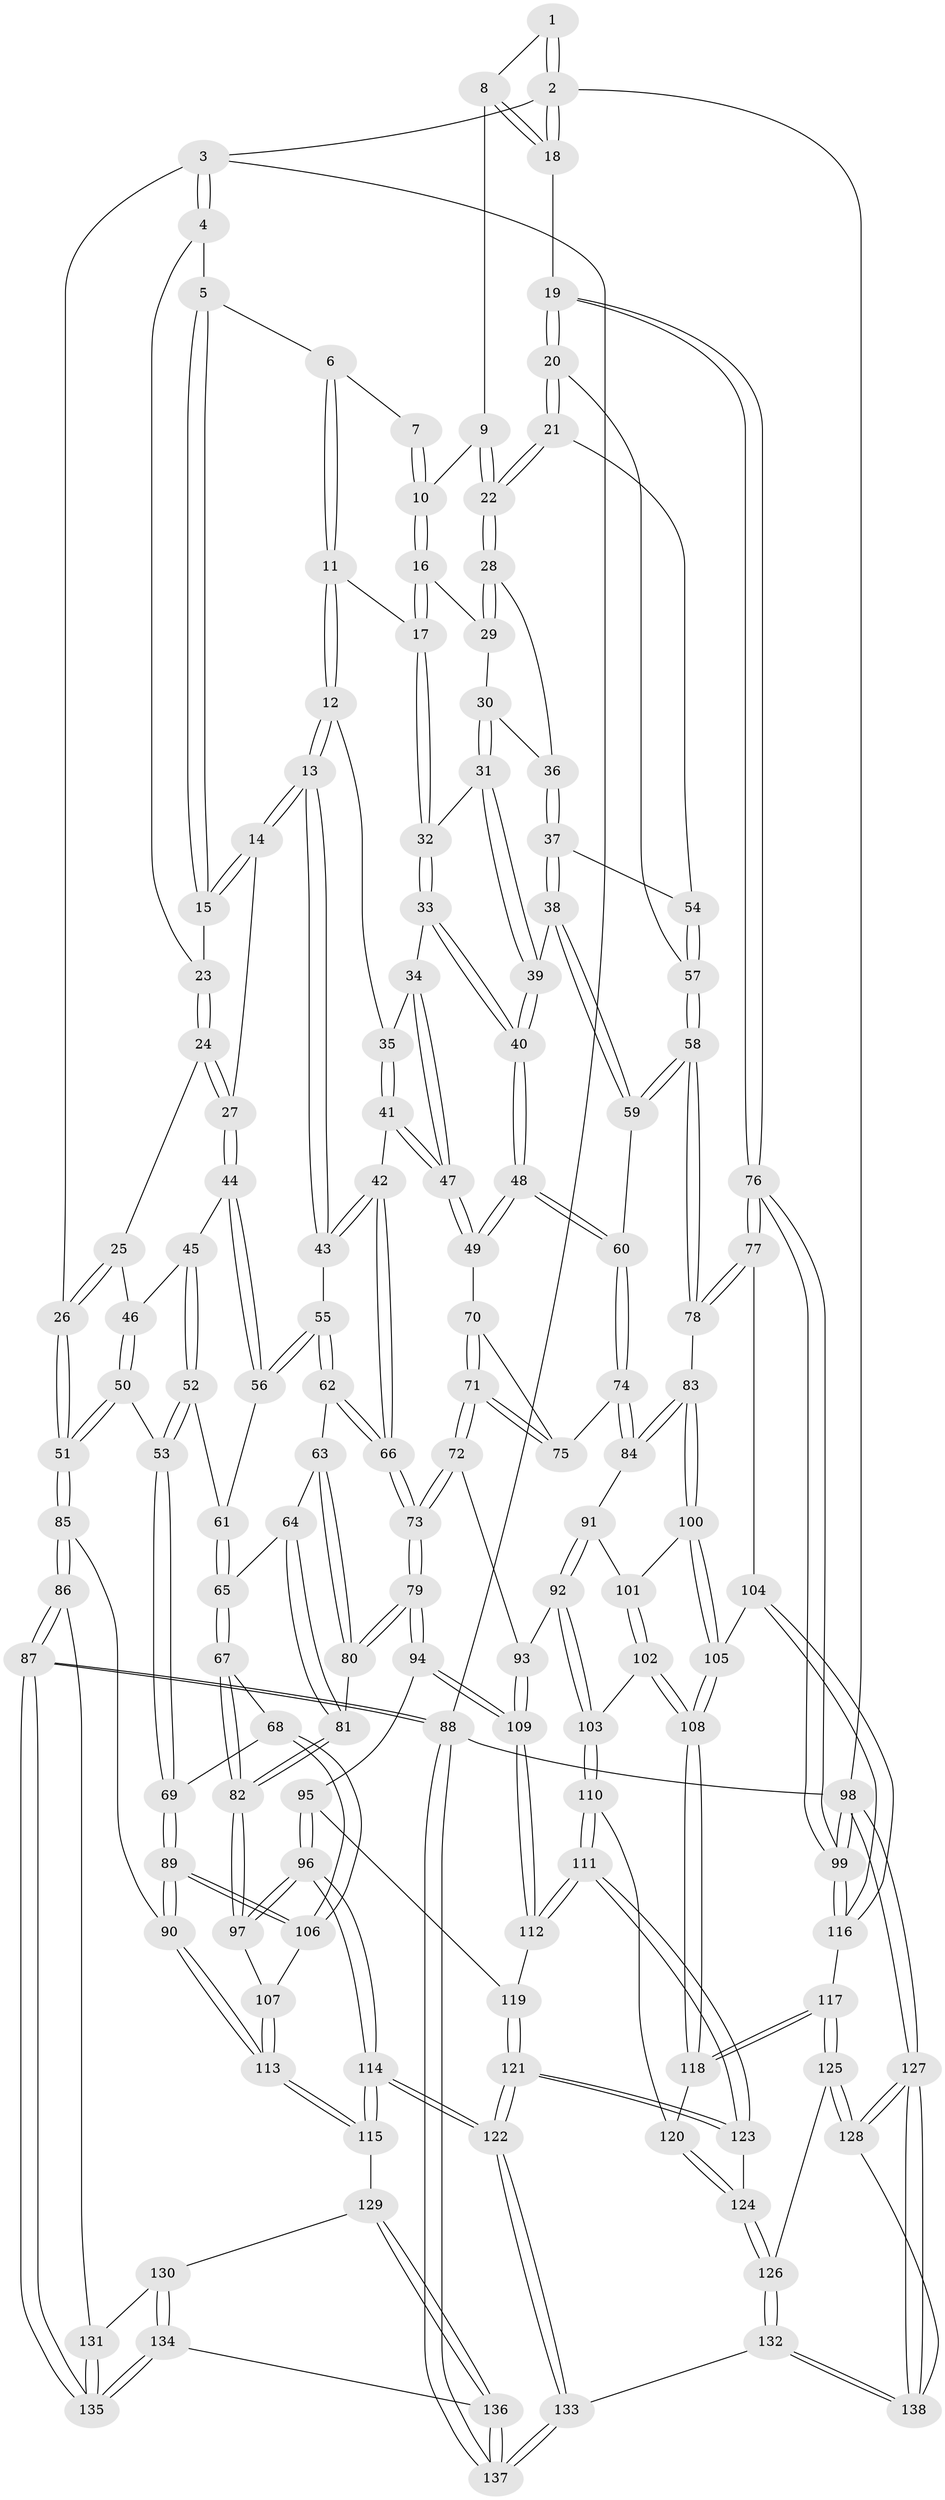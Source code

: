 // Generated by graph-tools (version 1.1) at 2025/51/03/09/25 03:51:10]
// undirected, 138 vertices, 342 edges
graph export_dot {
graph [start="1"]
  node [color=gray90,style=filled];
  1 [pos="+0.971610328389142+0"];
  2 [pos="+1+0"];
  3 [pos="+0+0"];
  4 [pos="+0+0"];
  5 [pos="+0.42371141003367224+0"];
  6 [pos="+0.6208175265927224+0"];
  7 [pos="+0.8080064817553296+0"];
  8 [pos="+0.9195775433662948+0.025020694860884523"];
  9 [pos="+0.9171691906684417+0.03083916643156327"];
  10 [pos="+0.8410051687828288+0.08797484003246513"];
  11 [pos="+0.6285111306825644+0"];
  12 [pos="+0.5209391927371774+0.14586933132998195"];
  13 [pos="+0.4550270535428651+0.18139760620546527"];
  14 [pos="+0.41079063164882046+0.17339925706318007"];
  15 [pos="+0.3897913428281819+0.08118839852543233"];
  16 [pos="+0.83974297265532+0.08983853152194825"];
  17 [pos="+0.7578188958818897+0.1030316363088433"];
  18 [pos="+1+0.10120967439149747"];
  19 [pos="+1+0.19472153074248694"];
  20 [pos="+1+0.20412586897849122"];
  21 [pos="+1+0.19625218008972475"];
  22 [pos="+1+0.18493136374901717"];
  23 [pos="+0.25367082908022803+0"];
  24 [pos="+0.28307643872920707+0.13990959782532164"];
  25 [pos="+0.10506494013091695+0.14729996954428426"];
  26 [pos="+0+0"];
  27 [pos="+0.3822562483945253+0.18411403701050844"];
  28 [pos="+1+0.181630094045961"];
  29 [pos="+0.8455668560218409+0.09615979237483589"];
  30 [pos="+0.8710449643150625+0.20336774210911654"];
  31 [pos="+0.8115108633007224+0.21057383988446465"];
  32 [pos="+0.7527247058187057+0.12033593244069865"];
  33 [pos="+0.6814489743079425+0.21019000647687286"];
  34 [pos="+0.6716620181657366+0.20893456650723796"];
  35 [pos="+0.6304742630563982+0.19861886115458696"];
  36 [pos="+0.8716834343697135+0.20380370077454893"];
  37 [pos="+0.8727635688063682+0.27999530091252706"];
  38 [pos="+0.8013978257924288+0.28806572706230055"];
  39 [pos="+0.7897513787060498+0.28182611536803887"];
  40 [pos="+0.7203064334044212+0.28720035406284855"];
  41 [pos="+0.5668915401732826+0.35514031457549033"];
  42 [pos="+0.5404967291049123+0.3459692507604121"];
  43 [pos="+0.49758234674039276+0.30201941016388256"];
  44 [pos="+0.31877313259352724+0.27144532155553797"];
  45 [pos="+0.16734140643126538+0.22932358843161876"];
  46 [pos="+0.12616121653022255+0.19656774625938103"];
  47 [pos="+0.5742910210644199+0.35922625025577914"];
  48 [pos="+0.6858795147823202+0.3698391341592357"];
  49 [pos="+0.5749170588440439+0.3596674117060063"];
  50 [pos="+0.0971527494406166+0.3688014939876111"];
  51 [pos="+0+0.41758802398162215"];
  52 [pos="+0.21230731542162853+0.35871280829334823"];
  53 [pos="+0.17412515603909892+0.40428208538620475"];
  54 [pos="+0.8830084389480607+0.2859090628765781"];
  55 [pos="+0.4067437695483227+0.3798177000149041"];
  56 [pos="+0.3127121817207536+0.2972304757729749"];
  57 [pos="+0.9126695462645212+0.37867078226275724"];
  58 [pos="+0.8909655346464121+0.4469501291127763"];
  59 [pos="+0.8397995250560877+0.41592564936627796"];
  60 [pos="+0.7023626438791207+0.3985723466591216"];
  61 [pos="+0.30139517780792563+0.31296278618608425"];
  62 [pos="+0.4052917725547232+0.40213174892048154"];
  63 [pos="+0.4029920478557335+0.4065922186632406"];
  64 [pos="+0.36009530942028334+0.4216532301259236"];
  65 [pos="+0.3158458322854293+0.39331989658325445"];
  66 [pos="+0.48919595788375086+0.41819271056025564"];
  67 [pos="+0.2403884049318797+0.49708059104275215"];
  68 [pos="+0.23396485279138787+0.49303394946245616"];
  69 [pos="+0.19062143053067696+0.4530603236149879"];
  70 [pos="+0.5742418109095311+0.3827606630076343"];
  71 [pos="+0.5654454720102893+0.5034067918432824"];
  72 [pos="+0.5559253058311733+0.5207209793270047"];
  73 [pos="+0.4780758949220631+0.5396477753002971"];
  74 [pos="+0.6938753819771416+0.44926850739298224"];
  75 [pos="+0.634902513444244+0.4703963043467984"];
  76 [pos="+1+0.5472248416879799"];
  77 [pos="+1+0.5344255473537552"];
  78 [pos="+0.8913959260491603+0.44798214871150605"];
  79 [pos="+0.46652702484940334+0.5474153278742816"];
  80 [pos="+0.4277698605162662+0.4845191180628287"];
  81 [pos="+0.34669427747741494+0.4575233722266489"];
  82 [pos="+0.2721208134716075+0.5331799799208059"];
  83 [pos="+0.8388784957467504+0.5103425779520269"];
  84 [pos="+0.699747909055406+0.47002434222021156"];
  85 [pos="+0+0.592096431561527"];
  86 [pos="+0+0.726277770212677"];
  87 [pos="+0+1"];
  88 [pos="+0+1"];
  89 [pos="+0+0.5827683972251474"];
  90 [pos="+0+0.5944830669627191"];
  91 [pos="+0.696330432888551+0.5310612760750323"];
  92 [pos="+0.668346624066247+0.5681255527157263"];
  93 [pos="+0.6313708669637558+0.5742029178556215"];
  94 [pos="+0.44305688750457045+0.5835941027458833"];
  95 [pos="+0.41650725549307765+0.5977260210784315"];
  96 [pos="+0.3699315823713196+0.6115340636907838"];
  97 [pos="+0.27744895898185545+0.5451436899244738"];
  98 [pos="+1+1"];
  99 [pos="+1+0.8327701374930195"];
  100 [pos="+0.8251882117784529+0.5396684221121872"];
  101 [pos="+0.746519578601487+0.5425912909619428"];
  102 [pos="+0.7520222084123891+0.654519470722651"];
  103 [pos="+0.6908627783512734+0.5953955556598721"];
  104 [pos="+0.9078329435706615+0.6437093412580539"];
  105 [pos="+0.8262320533313213+0.615162742598291"];
  106 [pos="+0.09736585154448851+0.602697199521139"];
  107 [pos="+0.17772369621179024+0.6403200341713614"];
  108 [pos="+0.7633304186724439+0.6682923169125621"];
  109 [pos="+0.5879636873075543+0.7037511949756181"];
  110 [pos="+0.6360553986808676+0.7090606988150719"];
  111 [pos="+0.5908395850124737+0.7106387485338407"];
  112 [pos="+0.5888220819484002+0.7061836939205937"];
  113 [pos="+0.19806781565672316+0.7665411970780791"];
  114 [pos="+0.2986979722809266+0.8241391595913433"];
  115 [pos="+0.22238276797414738+0.8131548970077581"];
  116 [pos="+0.9160685952493286+0.7662467959842904"];
  117 [pos="+0.9070131524972177+0.7707813249240544"];
  118 [pos="+0.757247285499467+0.6923165368232717"];
  119 [pos="+0.4654949236905351+0.7101576892617274"];
  120 [pos="+0.7373713755465954+0.7133700736946202"];
  121 [pos="+0.47732231280413234+0.9012308762300063"];
  122 [pos="+0.44119741402468454+0.9619105963589084"];
  123 [pos="+0.5649022255615423+0.789436979762157"];
  124 [pos="+0.740549694378032+0.8296077971982835"];
  125 [pos="+0.8383242460332695+0.870806071906981"];
  126 [pos="+0.758636457325506+0.8688212211423413"];
  127 [pos="+1+1"];
  128 [pos="+0.874329400789738+0.9169525869799989"];
  129 [pos="+0.2027428540208024+0.8235199858796987"];
  130 [pos="+0.10144765343531796+0.8306770980300736"];
  131 [pos="+0.0519862089074838+0.8200606074894278"];
  132 [pos="+0.5438857361194983+1"];
  133 [pos="+0.4878702768377747+1"];
  134 [pos="+0.04434245904227245+0.9707660223009738"];
  135 [pos="+0.019556135260122766+0.9884689432997519"];
  136 [pos="+0.14640531805495038+0.9459754087162918"];
  137 [pos="+0.2314482752363163+1"];
  138 [pos="+0.6109445859203113+1"];
  1 -- 2;
  1 -- 2;
  1 -- 8;
  2 -- 3;
  2 -- 18;
  2 -- 18;
  2 -- 98;
  3 -- 4;
  3 -- 4;
  3 -- 26;
  3 -- 88;
  4 -- 5;
  4 -- 23;
  5 -- 6;
  5 -- 15;
  5 -- 15;
  6 -- 7;
  6 -- 11;
  6 -- 11;
  7 -- 10;
  7 -- 10;
  8 -- 9;
  8 -- 18;
  8 -- 18;
  9 -- 10;
  9 -- 22;
  9 -- 22;
  10 -- 16;
  10 -- 16;
  11 -- 12;
  11 -- 12;
  11 -- 17;
  12 -- 13;
  12 -- 13;
  12 -- 35;
  13 -- 14;
  13 -- 14;
  13 -- 43;
  13 -- 43;
  14 -- 15;
  14 -- 15;
  14 -- 27;
  15 -- 23;
  16 -- 17;
  16 -- 17;
  16 -- 29;
  17 -- 32;
  17 -- 32;
  18 -- 19;
  19 -- 20;
  19 -- 20;
  19 -- 76;
  19 -- 76;
  20 -- 21;
  20 -- 21;
  20 -- 57;
  21 -- 22;
  21 -- 22;
  21 -- 54;
  22 -- 28;
  22 -- 28;
  23 -- 24;
  23 -- 24;
  24 -- 25;
  24 -- 27;
  24 -- 27;
  25 -- 26;
  25 -- 26;
  25 -- 46;
  26 -- 51;
  26 -- 51;
  27 -- 44;
  27 -- 44;
  28 -- 29;
  28 -- 29;
  28 -- 36;
  29 -- 30;
  30 -- 31;
  30 -- 31;
  30 -- 36;
  31 -- 32;
  31 -- 39;
  31 -- 39;
  32 -- 33;
  32 -- 33;
  33 -- 34;
  33 -- 40;
  33 -- 40;
  34 -- 35;
  34 -- 47;
  34 -- 47;
  35 -- 41;
  35 -- 41;
  36 -- 37;
  36 -- 37;
  37 -- 38;
  37 -- 38;
  37 -- 54;
  38 -- 39;
  38 -- 59;
  38 -- 59;
  39 -- 40;
  39 -- 40;
  40 -- 48;
  40 -- 48;
  41 -- 42;
  41 -- 47;
  41 -- 47;
  42 -- 43;
  42 -- 43;
  42 -- 66;
  42 -- 66;
  43 -- 55;
  44 -- 45;
  44 -- 56;
  44 -- 56;
  45 -- 46;
  45 -- 52;
  45 -- 52;
  46 -- 50;
  46 -- 50;
  47 -- 49;
  47 -- 49;
  48 -- 49;
  48 -- 49;
  48 -- 60;
  48 -- 60;
  49 -- 70;
  50 -- 51;
  50 -- 51;
  50 -- 53;
  51 -- 85;
  51 -- 85;
  52 -- 53;
  52 -- 53;
  52 -- 61;
  53 -- 69;
  53 -- 69;
  54 -- 57;
  54 -- 57;
  55 -- 56;
  55 -- 56;
  55 -- 62;
  55 -- 62;
  56 -- 61;
  57 -- 58;
  57 -- 58;
  58 -- 59;
  58 -- 59;
  58 -- 78;
  58 -- 78;
  59 -- 60;
  60 -- 74;
  60 -- 74;
  61 -- 65;
  61 -- 65;
  62 -- 63;
  62 -- 66;
  62 -- 66;
  63 -- 64;
  63 -- 80;
  63 -- 80;
  64 -- 65;
  64 -- 81;
  64 -- 81;
  65 -- 67;
  65 -- 67;
  66 -- 73;
  66 -- 73;
  67 -- 68;
  67 -- 82;
  67 -- 82;
  68 -- 69;
  68 -- 106;
  68 -- 106;
  69 -- 89;
  69 -- 89;
  70 -- 71;
  70 -- 71;
  70 -- 75;
  71 -- 72;
  71 -- 72;
  71 -- 75;
  71 -- 75;
  72 -- 73;
  72 -- 73;
  72 -- 93;
  73 -- 79;
  73 -- 79;
  74 -- 75;
  74 -- 84;
  74 -- 84;
  76 -- 77;
  76 -- 77;
  76 -- 99;
  76 -- 99;
  77 -- 78;
  77 -- 78;
  77 -- 104;
  78 -- 83;
  79 -- 80;
  79 -- 80;
  79 -- 94;
  79 -- 94;
  80 -- 81;
  81 -- 82;
  81 -- 82;
  82 -- 97;
  82 -- 97;
  83 -- 84;
  83 -- 84;
  83 -- 100;
  83 -- 100;
  84 -- 91;
  85 -- 86;
  85 -- 86;
  85 -- 90;
  86 -- 87;
  86 -- 87;
  86 -- 131;
  87 -- 88;
  87 -- 88;
  87 -- 135;
  87 -- 135;
  88 -- 137;
  88 -- 137;
  88 -- 98;
  89 -- 90;
  89 -- 90;
  89 -- 106;
  89 -- 106;
  90 -- 113;
  90 -- 113;
  91 -- 92;
  91 -- 92;
  91 -- 101;
  92 -- 93;
  92 -- 103;
  92 -- 103;
  93 -- 109;
  93 -- 109;
  94 -- 95;
  94 -- 109;
  94 -- 109;
  95 -- 96;
  95 -- 96;
  95 -- 119;
  96 -- 97;
  96 -- 97;
  96 -- 114;
  96 -- 114;
  97 -- 107;
  98 -- 99;
  98 -- 99;
  98 -- 127;
  98 -- 127;
  99 -- 116;
  99 -- 116;
  100 -- 101;
  100 -- 105;
  100 -- 105;
  101 -- 102;
  101 -- 102;
  102 -- 103;
  102 -- 108;
  102 -- 108;
  103 -- 110;
  103 -- 110;
  104 -- 105;
  104 -- 116;
  104 -- 116;
  105 -- 108;
  105 -- 108;
  106 -- 107;
  107 -- 113;
  107 -- 113;
  108 -- 118;
  108 -- 118;
  109 -- 112;
  109 -- 112;
  110 -- 111;
  110 -- 111;
  110 -- 120;
  111 -- 112;
  111 -- 112;
  111 -- 123;
  111 -- 123;
  112 -- 119;
  113 -- 115;
  113 -- 115;
  114 -- 115;
  114 -- 115;
  114 -- 122;
  114 -- 122;
  115 -- 129;
  116 -- 117;
  117 -- 118;
  117 -- 118;
  117 -- 125;
  117 -- 125;
  118 -- 120;
  119 -- 121;
  119 -- 121;
  120 -- 124;
  120 -- 124;
  121 -- 122;
  121 -- 122;
  121 -- 123;
  121 -- 123;
  122 -- 133;
  122 -- 133;
  123 -- 124;
  124 -- 126;
  124 -- 126;
  125 -- 126;
  125 -- 128;
  125 -- 128;
  126 -- 132;
  126 -- 132;
  127 -- 128;
  127 -- 128;
  127 -- 138;
  127 -- 138;
  128 -- 138;
  129 -- 130;
  129 -- 136;
  129 -- 136;
  130 -- 131;
  130 -- 134;
  130 -- 134;
  131 -- 135;
  131 -- 135;
  132 -- 133;
  132 -- 138;
  132 -- 138;
  133 -- 137;
  133 -- 137;
  134 -- 135;
  134 -- 135;
  134 -- 136;
  136 -- 137;
  136 -- 137;
}
